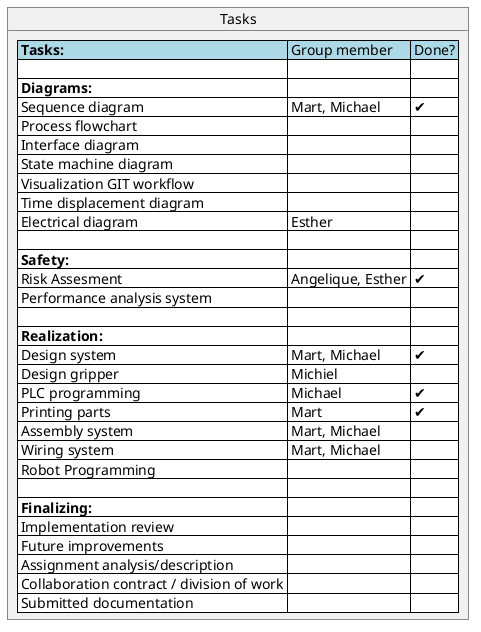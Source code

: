 @startuml Tasks
object Tasks {
    <#lightblue>|= Tasks: | Group member | Done? |
    <#white>| |
    <#white>|= Diagrams: | |
    <#white>| Sequence diagram | Mart, Michael | ✔|
    <#white>| Process flowchart | | |
    <#white>| Interface diagram | | |
    <#white>| State machine diagram | | |
    <#white>| Visualization GIT workflow | | |
    <#white>| Time displacement diagram | | |
    <#white>| Electrical diagram | Esther | |
    <#white>| |
    <#white>|= Safety: | | 
    <#white>| Risk Assesment | Angelique, Esther | ✔ |
    <#white>| Performance analysis system | | |
    <#white>| |
    <#white>|= Realization: | | 
    <#white>| Design system | Mart, Michael| ✔ |
    <#white>| Design gripper | Michiel | |
    <#white>| PLC programming | Michael | ✔ |
    <#white>| Printing parts | Mart | ✔ |
    <#white>| Assembly system | Mart, Michael | |
    <#white>| Wiring system | Mart, Michael | |
    <#white>| Robot Programming | | |
    <#white>| |
    <#white>|= Finalizing: | |
    <#white>| Implementation review | | |
    <#white>| Future improvements | | |
    <#white>| Assignment analysis/description | | |
    <#white>| Collaboration contract / division of work | | |
    <#white>| Submitted documentation | | | 

  
}
@enduml